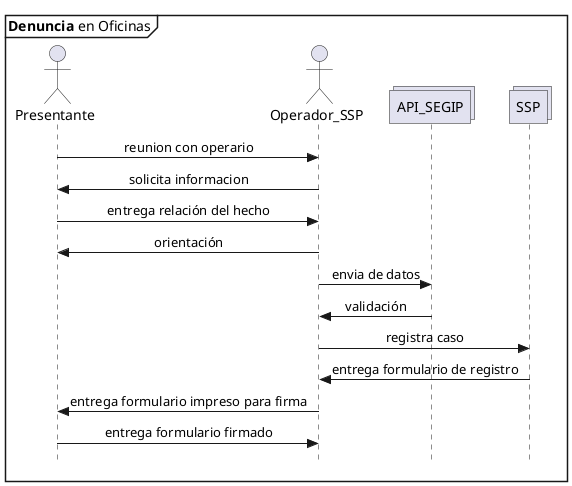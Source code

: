 @startuml Denuncia_Oficinas
skinparam Style strictuml
skinparam SequenceMessageAlignment center

mainframe **Denuncia** en Oficinas

actor Presentante as pre
actor Operador_SSP as opssp
collections API_SEGIP as segip
collections SSP 

pre -> opssp : reunion con operario
opssp -> pre : solicita informacion
pre -> opssp : entrega relación del hecho
opssp -> pre : orientación
opssp -> segip : envia de datos
segip -> opssp : validación 
opssp -> SSP : registra caso
SSP->opssp: entrega formulario de registro
opssp->pre: entrega formulario impreso para firma
pre->opssp: entrega formulario firmado

@enduml